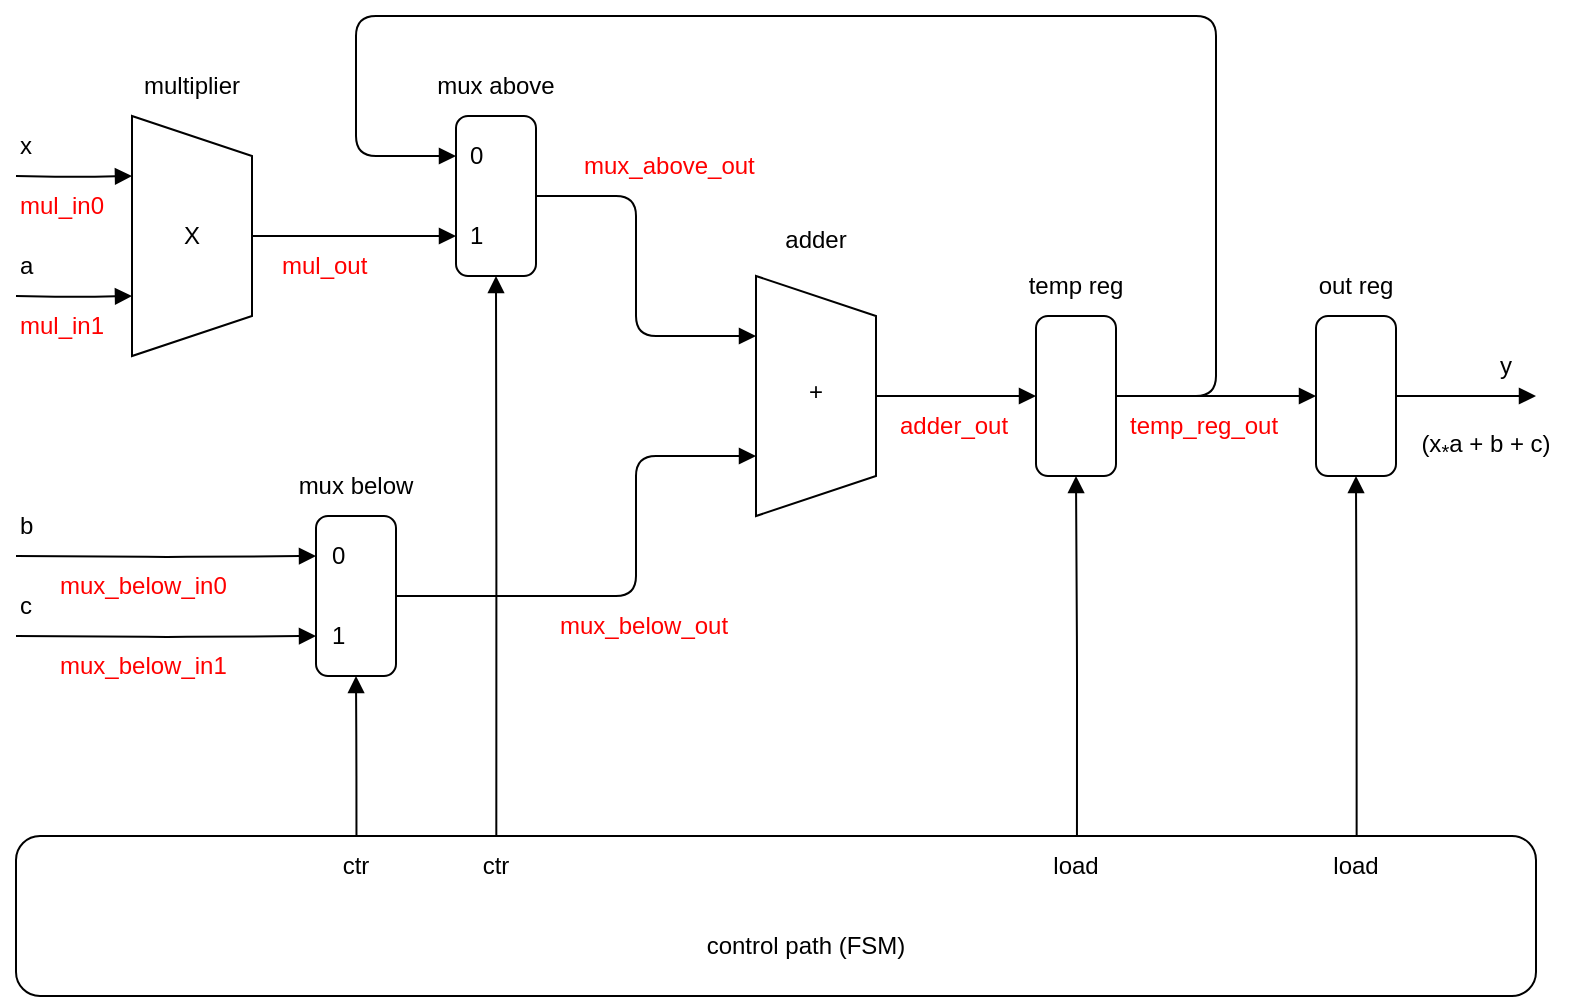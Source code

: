 <mxfile version="20.5.1" type="google"><diagram id="Cjj_dcJWCjutDkwxFwgX" name="Page-1"><mxGraphModel grid="1" page="1" gridSize="10" guides="1" tooltips="1" connect="1" arrows="1" fold="1" pageScale="1" pageWidth="1169" pageHeight="827" math="0" shadow="0"><root><mxCell id="0"/><mxCell id="1" parent="0"/><mxCell id="LuK0rjbPzQBNZg6tsrkZ-3" style="edgeStyle=orthogonalEdgeStyle;rounded=1;orthogonalLoop=1;jettySize=auto;html=1;exitX=0.5;exitY=0;exitDx=0;exitDy=0;endArrow=block;endFill=1;" edge="1" parent="1" source="LuK0rjbPzQBNZg6tsrkZ-1"><mxGeometry relative="1" as="geometry"><mxPoint x="340" y="180" as="targetPoint"/></mxGeometry></mxCell><mxCell id="LuK0rjbPzQBNZg6tsrkZ-19" style="edgeStyle=orthogonalEdgeStyle;rounded=1;orthogonalLoop=1;jettySize=auto;html=1;endArrow=block;endFill=1;entryX=0.25;entryY=1;entryDx=0;entryDy=0;" edge="1" parent="1" target="LuK0rjbPzQBNZg6tsrkZ-1"><mxGeometry relative="1" as="geometry"><mxPoint x="120" y="150" as="sourcePoint"/></mxGeometry></mxCell><mxCell id="LuK0rjbPzQBNZg6tsrkZ-20" style="edgeStyle=orthogonalEdgeStyle;rounded=1;orthogonalLoop=1;jettySize=auto;html=1;endArrow=block;endFill=1;entryX=0.75;entryY=1;entryDx=0;entryDy=0;" edge="1" parent="1" target="LuK0rjbPzQBNZg6tsrkZ-1"><mxGeometry relative="1" as="geometry"><mxPoint x="120" y="210" as="sourcePoint"/></mxGeometry></mxCell><mxCell id="LuK0rjbPzQBNZg6tsrkZ-1" value="" style="shape=trapezoid;perimeter=trapezoidPerimeter;whiteSpace=wrap;html=1;fixedSize=1;rotation=90;" vertex="1" parent="1"><mxGeometry x="148" y="150" width="120" height="60" as="geometry"/></mxCell><mxCell id="LuK0rjbPzQBNZg6tsrkZ-9" style="edgeStyle=orthogonalEdgeStyle;rounded=1;orthogonalLoop=1;jettySize=auto;html=1;exitX=1;exitY=0.5;exitDx=0;exitDy=0;entryX=0.25;entryY=1;entryDx=0;entryDy=0;endArrow=block;endFill=1;" edge="1" parent="1" source="LuK0rjbPzQBNZg6tsrkZ-5" target="LuK0rjbPzQBNZg6tsrkZ-6"><mxGeometry relative="1" as="geometry"><Array as="points"><mxPoint x="430" y="160"/><mxPoint x="430" y="230"/></Array></mxGeometry></mxCell><mxCell id="LuK0rjbPzQBNZg6tsrkZ-26" style="edgeStyle=orthogonalEdgeStyle;rounded=1;orthogonalLoop=1;jettySize=auto;html=1;exitX=0.316;exitY=0.038;exitDx=0;exitDy=0;entryX=0.5;entryY=1;entryDx=0;entryDy=0;endArrow=block;endFill=1;exitPerimeter=0;" edge="1" parent="1" source="LuK0rjbPzQBNZg6tsrkZ-23" target="LuK0rjbPzQBNZg6tsrkZ-5"><mxGeometry relative="1" as="geometry"/></mxCell><mxCell id="LuK0rjbPzQBNZg6tsrkZ-5" value="" style="rounded=1;whiteSpace=wrap;html=1;" vertex="1" parent="1"><mxGeometry x="340" y="120" width="40" height="80" as="geometry"/></mxCell><mxCell id="LuK0rjbPzQBNZg6tsrkZ-12" style="edgeStyle=orthogonalEdgeStyle;rounded=1;orthogonalLoop=1;jettySize=auto;html=1;exitX=0.5;exitY=0;exitDx=0;exitDy=0;entryX=0;entryY=0.5;entryDx=0;entryDy=0;endArrow=block;endFill=1;" edge="1" parent="1" source="LuK0rjbPzQBNZg6tsrkZ-6" target="LuK0rjbPzQBNZg6tsrkZ-10"><mxGeometry relative="1" as="geometry"/></mxCell><mxCell id="LuK0rjbPzQBNZg6tsrkZ-6" value="" style="shape=trapezoid;perimeter=trapezoidPerimeter;whiteSpace=wrap;html=1;fixedSize=1;rotation=90;" vertex="1" parent="1"><mxGeometry x="460" y="230" width="120" height="60" as="geometry"/></mxCell><mxCell id="LuK0rjbPzQBNZg6tsrkZ-8" style="edgeStyle=orthogonalEdgeStyle;rounded=1;orthogonalLoop=1;jettySize=auto;html=1;exitX=1;exitY=0.5;exitDx=0;exitDy=0;entryX=0.75;entryY=1;entryDx=0;entryDy=0;endArrow=block;endFill=1;" edge="1" parent="1" source="LuK0rjbPzQBNZg6tsrkZ-7" target="LuK0rjbPzQBNZg6tsrkZ-6"><mxGeometry relative="1" as="geometry"><Array as="points"><mxPoint x="430" y="360"/><mxPoint x="430" y="290"/></Array></mxGeometry></mxCell><mxCell id="LuK0rjbPzQBNZg6tsrkZ-21" style="edgeStyle=orthogonalEdgeStyle;rounded=1;orthogonalLoop=1;jettySize=auto;html=1;exitX=0;exitY=0.25;exitDx=0;exitDy=0;endArrow=block;endFill=1;entryX=0;entryY=0.25;entryDx=0;entryDy=0;" edge="1" parent="1" target="LuK0rjbPzQBNZg6tsrkZ-7"><mxGeometry relative="1" as="geometry"><mxPoint x="120" y="340" as="sourcePoint"/></mxGeometry></mxCell><mxCell id="LuK0rjbPzQBNZg6tsrkZ-22" style="edgeStyle=orthogonalEdgeStyle;rounded=1;orthogonalLoop=1;jettySize=auto;html=1;exitX=0;exitY=0.75;exitDx=0;exitDy=0;endArrow=block;endFill=1;entryX=0;entryY=0.75;entryDx=0;entryDy=0;" edge="1" parent="1" target="LuK0rjbPzQBNZg6tsrkZ-7"><mxGeometry relative="1" as="geometry"><mxPoint x="120" y="380" as="sourcePoint"/></mxGeometry></mxCell><mxCell id="LuK0rjbPzQBNZg6tsrkZ-27" style="edgeStyle=orthogonalEdgeStyle;rounded=1;orthogonalLoop=1;jettySize=auto;html=1;exitX=0.224;exitY=0.038;exitDx=0;exitDy=0;entryX=0.5;entryY=1;entryDx=0;entryDy=0;endArrow=block;endFill=1;exitPerimeter=0;" edge="1" parent="1" source="LuK0rjbPzQBNZg6tsrkZ-23" target="LuK0rjbPzQBNZg6tsrkZ-7"><mxGeometry relative="1" as="geometry"/></mxCell><mxCell id="LuK0rjbPzQBNZg6tsrkZ-7" value="" style="rounded=1;whiteSpace=wrap;html=1;" vertex="1" parent="1"><mxGeometry x="270" y="320" width="40" height="80" as="geometry"/></mxCell><mxCell id="LuK0rjbPzQBNZg6tsrkZ-16" style="edgeStyle=orthogonalEdgeStyle;rounded=1;orthogonalLoop=1;jettySize=auto;html=1;exitX=1;exitY=0.5;exitDx=0;exitDy=0;entryX=0;entryY=0.25;entryDx=0;entryDy=0;endArrow=block;endFill=1;" edge="1" parent="1" source="LuK0rjbPzQBNZg6tsrkZ-10" target="LuK0rjbPzQBNZg6tsrkZ-5"><mxGeometry relative="1" as="geometry"><Array as="points"><mxPoint x="720" y="260"/><mxPoint x="720" y="70"/><mxPoint x="290" y="70"/><mxPoint x="290" y="140"/></Array></mxGeometry></mxCell><mxCell id="LuK0rjbPzQBNZg6tsrkZ-17" style="edgeStyle=orthogonalEdgeStyle;rounded=1;orthogonalLoop=1;jettySize=auto;html=1;exitX=1;exitY=0.5;exitDx=0;exitDy=0;entryX=0;entryY=0.5;entryDx=0;entryDy=0;endArrow=block;endFill=1;" edge="1" parent="1" source="LuK0rjbPzQBNZg6tsrkZ-10" target="LuK0rjbPzQBNZg6tsrkZ-13"><mxGeometry relative="1" as="geometry"/></mxCell><mxCell id="LuK0rjbPzQBNZg6tsrkZ-25" style="edgeStyle=orthogonalEdgeStyle;rounded=1;orthogonalLoop=1;jettySize=auto;html=1;exitX=0.698;exitY=0;exitDx=0;exitDy=0;entryX=0.5;entryY=1;entryDx=0;entryDy=0;endArrow=block;endFill=1;exitPerimeter=0;" edge="1" parent="1" source="LuK0rjbPzQBNZg6tsrkZ-23" target="LuK0rjbPzQBNZg6tsrkZ-10"><mxGeometry relative="1" as="geometry"/></mxCell><mxCell id="LuK0rjbPzQBNZg6tsrkZ-10" value="" style="rounded=1;whiteSpace=wrap;html=1;" vertex="1" parent="1"><mxGeometry x="630" y="220" width="40" height="80" as="geometry"/></mxCell><mxCell id="LuK0rjbPzQBNZg6tsrkZ-18" style="edgeStyle=orthogonalEdgeStyle;rounded=1;orthogonalLoop=1;jettySize=auto;html=1;exitX=1;exitY=0.5;exitDx=0;exitDy=0;endArrow=block;endFill=1;" edge="1" parent="1" source="LuK0rjbPzQBNZg6tsrkZ-13"><mxGeometry relative="1" as="geometry"><mxPoint x="880" y="260" as="targetPoint"/></mxGeometry></mxCell><mxCell id="LuK0rjbPzQBNZg6tsrkZ-24" style="edgeStyle=orthogonalEdgeStyle;rounded=1;orthogonalLoop=1;jettySize=auto;html=1;exitX=0.882;exitY=-0.006;exitDx=0;exitDy=0;entryX=0.5;entryY=1;entryDx=0;entryDy=0;endArrow=block;endFill=1;exitPerimeter=0;" edge="1" parent="1" source="LuK0rjbPzQBNZg6tsrkZ-23" target="LuK0rjbPzQBNZg6tsrkZ-13"><mxGeometry relative="1" as="geometry"/></mxCell><mxCell id="LuK0rjbPzQBNZg6tsrkZ-13" value="" style="rounded=1;whiteSpace=wrap;html=1;" vertex="1" parent="1"><mxGeometry x="770" y="220" width="40" height="80" as="geometry"/></mxCell><mxCell id="LuK0rjbPzQBNZg6tsrkZ-23" value="" style="rounded=1;whiteSpace=wrap;html=1;" vertex="1" parent="1"><mxGeometry x="120" y="480" width="760" height="80" as="geometry"/></mxCell><mxCell id="LuK0rjbPzQBNZg6tsrkZ-28" value="0" style="text;html=1;strokeColor=none;fillColor=none;align=left;verticalAlign=middle;whiteSpace=wrap;rounded=0;" vertex="1" parent="1"><mxGeometry x="345" y="125" width="20" height="30" as="geometry"/></mxCell><mxCell id="LuK0rjbPzQBNZg6tsrkZ-29" value="1" style="text;html=1;strokeColor=none;fillColor=none;align=left;verticalAlign=middle;whiteSpace=wrap;rounded=0;" vertex="1" parent="1"><mxGeometry x="345" y="165" width="20" height="30" as="geometry"/></mxCell><mxCell id="LuK0rjbPzQBNZg6tsrkZ-30" value="0" style="text;html=1;strokeColor=none;fillColor=none;align=left;verticalAlign=middle;whiteSpace=wrap;rounded=0;" vertex="1" parent="1"><mxGeometry x="276" y="325" width="20" height="30" as="geometry"/></mxCell><mxCell id="LuK0rjbPzQBNZg6tsrkZ-31" value="1" style="text;html=1;strokeColor=none;fillColor=none;align=left;verticalAlign=middle;whiteSpace=wrap;rounded=0;" vertex="1" parent="1"><mxGeometry x="276" y="365" width="20" height="30" as="geometry"/></mxCell><mxCell id="LuK0rjbPzQBNZg6tsrkZ-34" value="multiplier" style="text;html=1;strokeColor=none;fillColor=none;align=center;verticalAlign=middle;whiteSpace=wrap;rounded=0;" vertex="1" parent="1"><mxGeometry x="178" y="90" width="60" height="30" as="geometry"/></mxCell><mxCell id="LuK0rjbPzQBNZg6tsrkZ-35" value="X" style="text;html=1;strokeColor=none;fillColor=none;align=center;verticalAlign=middle;whiteSpace=wrap;rounded=0;" vertex="1" parent="1"><mxGeometry x="178" y="165" width="60" height="30" as="geometry"/></mxCell><mxCell id="LuK0rjbPzQBNZg6tsrkZ-36" value="adder" style="text;html=1;strokeColor=none;fillColor=none;align=center;verticalAlign=middle;whiteSpace=wrap;rounded=0;" vertex="1" parent="1"><mxGeometry x="490" y="167" width="60" height="30" as="geometry"/></mxCell><mxCell id="LuK0rjbPzQBNZg6tsrkZ-37" value="+" style="text;html=1;strokeColor=none;fillColor=none;align=center;verticalAlign=middle;whiteSpace=wrap;rounded=0;" vertex="1" parent="1"><mxGeometry x="490" y="243" width="60" height="30" as="geometry"/></mxCell><mxCell id="LuK0rjbPzQBNZg6tsrkZ-38" value="mux above" style="text;html=1;strokeColor=none;fillColor=none;align=center;verticalAlign=middle;whiteSpace=wrap;rounded=0;" vertex="1" parent="1"><mxGeometry x="315" y="90" width="90" height="30" as="geometry"/></mxCell><mxCell id="LuK0rjbPzQBNZg6tsrkZ-39" value="mux below" style="text;html=1;strokeColor=none;fillColor=none;align=center;verticalAlign=middle;whiteSpace=wrap;rounded=0;" vertex="1" parent="1"><mxGeometry x="245" y="290" width="90" height="30" as="geometry"/></mxCell><mxCell id="LuK0rjbPzQBNZg6tsrkZ-40" value="temp reg" style="text;html=1;strokeColor=none;fillColor=none;align=center;verticalAlign=middle;whiteSpace=wrap;rounded=0;" vertex="1" parent="1"><mxGeometry x="605" y="190" width="90" height="30" as="geometry"/></mxCell><mxCell id="LuK0rjbPzQBNZg6tsrkZ-41" value="out reg" style="text;html=1;strokeColor=none;fillColor=none;align=center;verticalAlign=middle;whiteSpace=wrap;rounded=0;" vertex="1" parent="1"><mxGeometry x="745" y="190" width="90" height="30" as="geometry"/></mxCell><mxCell id="LuK0rjbPzQBNZg6tsrkZ-42" value="control path (FSM)" style="text;html=1;strokeColor=none;fillColor=none;align=center;verticalAlign=middle;whiteSpace=wrap;rounded=0;" vertex="1" parent="1"><mxGeometry x="460" y="520" width="110" height="30" as="geometry"/></mxCell><mxCell id="LuK0rjbPzQBNZg6tsrkZ-43" value="x" style="text;html=1;strokeColor=none;fillColor=none;align=left;verticalAlign=middle;whiteSpace=wrap;rounded=0;" vertex="1" parent="1"><mxGeometry x="120" y="120" width="20" height="30" as="geometry"/></mxCell><mxCell id="LuK0rjbPzQBNZg6tsrkZ-44" value="a" style="text;html=1;strokeColor=none;fillColor=none;align=left;verticalAlign=middle;whiteSpace=wrap;rounded=0;" vertex="1" parent="1"><mxGeometry x="120" y="180" width="20" height="30" as="geometry"/></mxCell><mxCell id="LuK0rjbPzQBNZg6tsrkZ-45" value="b" style="text;html=1;strokeColor=none;fillColor=none;align=left;verticalAlign=middle;whiteSpace=wrap;rounded=0;" vertex="1" parent="1"><mxGeometry x="120" y="310" width="20" height="30" as="geometry"/></mxCell><mxCell id="LuK0rjbPzQBNZg6tsrkZ-47" value="c" style="text;html=1;strokeColor=none;fillColor=none;align=left;verticalAlign=middle;whiteSpace=wrap;rounded=0;" vertex="1" parent="1"><mxGeometry x="120" y="350" width="20" height="30" as="geometry"/></mxCell><mxCell id="LuK0rjbPzQBNZg6tsrkZ-49" value="mul_out" style="text;html=1;strokeColor=none;fillColor=none;align=left;verticalAlign=middle;whiteSpace=wrap;rounded=0;fontColor=#FF0000;" vertex="1" parent="1"><mxGeometry x="251" y="180" width="70" height="30" as="geometry"/></mxCell><mxCell id="LuK0rjbPzQBNZg6tsrkZ-51" value="mux_above_out" style="text;html=1;strokeColor=none;fillColor=none;align=left;verticalAlign=middle;whiteSpace=wrap;rounded=0;fontColor=#FF0000;" vertex="1" parent="1"><mxGeometry x="402" y="130" width="108" height="30" as="geometry"/></mxCell><mxCell id="LuK0rjbPzQBNZg6tsrkZ-52" value="mux_below_out" style="text;html=1;strokeColor=none;fillColor=none;align=left;verticalAlign=middle;whiteSpace=wrap;rounded=0;fontColor=#FF0000;" vertex="1" parent="1"><mxGeometry x="390" y="360" width="108" height="30" as="geometry"/></mxCell><mxCell id="LuK0rjbPzQBNZg6tsrkZ-53" value="adder_out" style="text;html=1;strokeColor=none;fillColor=none;align=left;verticalAlign=middle;whiteSpace=wrap;rounded=0;fontColor=#FF0000;" vertex="1" parent="1"><mxGeometry x="560" y="260" width="70" height="30" as="geometry"/></mxCell><mxCell id="LuK0rjbPzQBNZg6tsrkZ-54" value="temp_reg_out" style="text;html=1;strokeColor=none;fillColor=none;align=left;verticalAlign=middle;whiteSpace=wrap;rounded=0;fontColor=#FF0000;" vertex="1" parent="1"><mxGeometry x="675" y="260" width="95" height="30" as="geometry"/></mxCell><mxCell id="LuK0rjbPzQBNZg6tsrkZ-55" value="y" style="text;html=1;strokeColor=none;fillColor=none;align=left;verticalAlign=middle;whiteSpace=wrap;rounded=0;" vertex="1" parent="1"><mxGeometry x="860" y="230" width="20" height="30" as="geometry"/></mxCell><mxCell id="LuK0rjbPzQBNZg6tsrkZ-56" value="mul_in0" style="text;html=1;strokeColor=none;fillColor=none;align=left;verticalAlign=middle;whiteSpace=wrap;rounded=0;fontColor=#FF0000;" vertex="1" parent="1"><mxGeometry x="120" y="150" width="70" height="30" as="geometry"/></mxCell><mxCell id="LuK0rjbPzQBNZg6tsrkZ-57" value="mul_in1" style="text;html=1;strokeColor=none;fillColor=none;align=left;verticalAlign=middle;whiteSpace=wrap;rounded=0;fontColor=#FF0000;" vertex="1" parent="1"><mxGeometry x="120" y="210" width="70" height="30" as="geometry"/></mxCell><mxCell id="LuK0rjbPzQBNZg6tsrkZ-59" value="mux_below_in1" style="text;html=1;strokeColor=none;fillColor=none;align=left;verticalAlign=middle;whiteSpace=wrap;rounded=0;fontColor=#FF0000;" vertex="1" parent="1"><mxGeometry x="140" y="380" width="100" height="30" as="geometry"/></mxCell><mxCell id="LuK0rjbPzQBNZg6tsrkZ-60" value="mux_below_in0" style="text;html=1;strokeColor=none;fillColor=none;align=left;verticalAlign=middle;whiteSpace=wrap;rounded=0;fontColor=#FF0000;" vertex="1" parent="1"><mxGeometry x="140" y="340" width="100" height="30" as="geometry"/></mxCell><mxCell id="LuK0rjbPzQBNZg6tsrkZ-61" value="ctr" style="text;html=1;strokeColor=none;fillColor=none;align=center;verticalAlign=middle;whiteSpace=wrap;rounded=0;" vertex="1" parent="1"><mxGeometry x="260" y="480" width="60" height="30" as="geometry"/></mxCell><mxCell id="LuK0rjbPzQBNZg6tsrkZ-63" value="ctr" style="text;html=1;strokeColor=none;fillColor=none;align=center;verticalAlign=middle;whiteSpace=wrap;rounded=0;" vertex="1" parent="1"><mxGeometry x="330" y="480" width="60" height="30" as="geometry"/></mxCell><mxCell id="LuK0rjbPzQBNZg6tsrkZ-64" value="load" style="text;html=1;strokeColor=none;fillColor=none;align=center;verticalAlign=middle;whiteSpace=wrap;rounded=0;" vertex="1" parent="1"><mxGeometry x="620" y="480" width="60" height="30" as="geometry"/></mxCell><mxCell id="LuK0rjbPzQBNZg6tsrkZ-65" value="load" style="text;html=1;strokeColor=none;fillColor=none;align=center;verticalAlign=middle;whiteSpace=wrap;rounded=0;" vertex="1" parent="1"><mxGeometry x="760" y="480" width="60" height="30" as="geometry"/></mxCell><mxCell id="LuK0rjbPzQBNZg6tsrkZ-66" value="(x&lt;sub&gt;*&lt;/sub&gt;a + b + c)" style="text;html=1;strokeColor=none;fillColor=none;align=center;verticalAlign=middle;whiteSpace=wrap;rounded=0;" vertex="1" parent="1"><mxGeometry x="810" y="270" width="90" height="30" as="geometry"/></mxCell></root></mxGraphModel></diagram></mxfile>